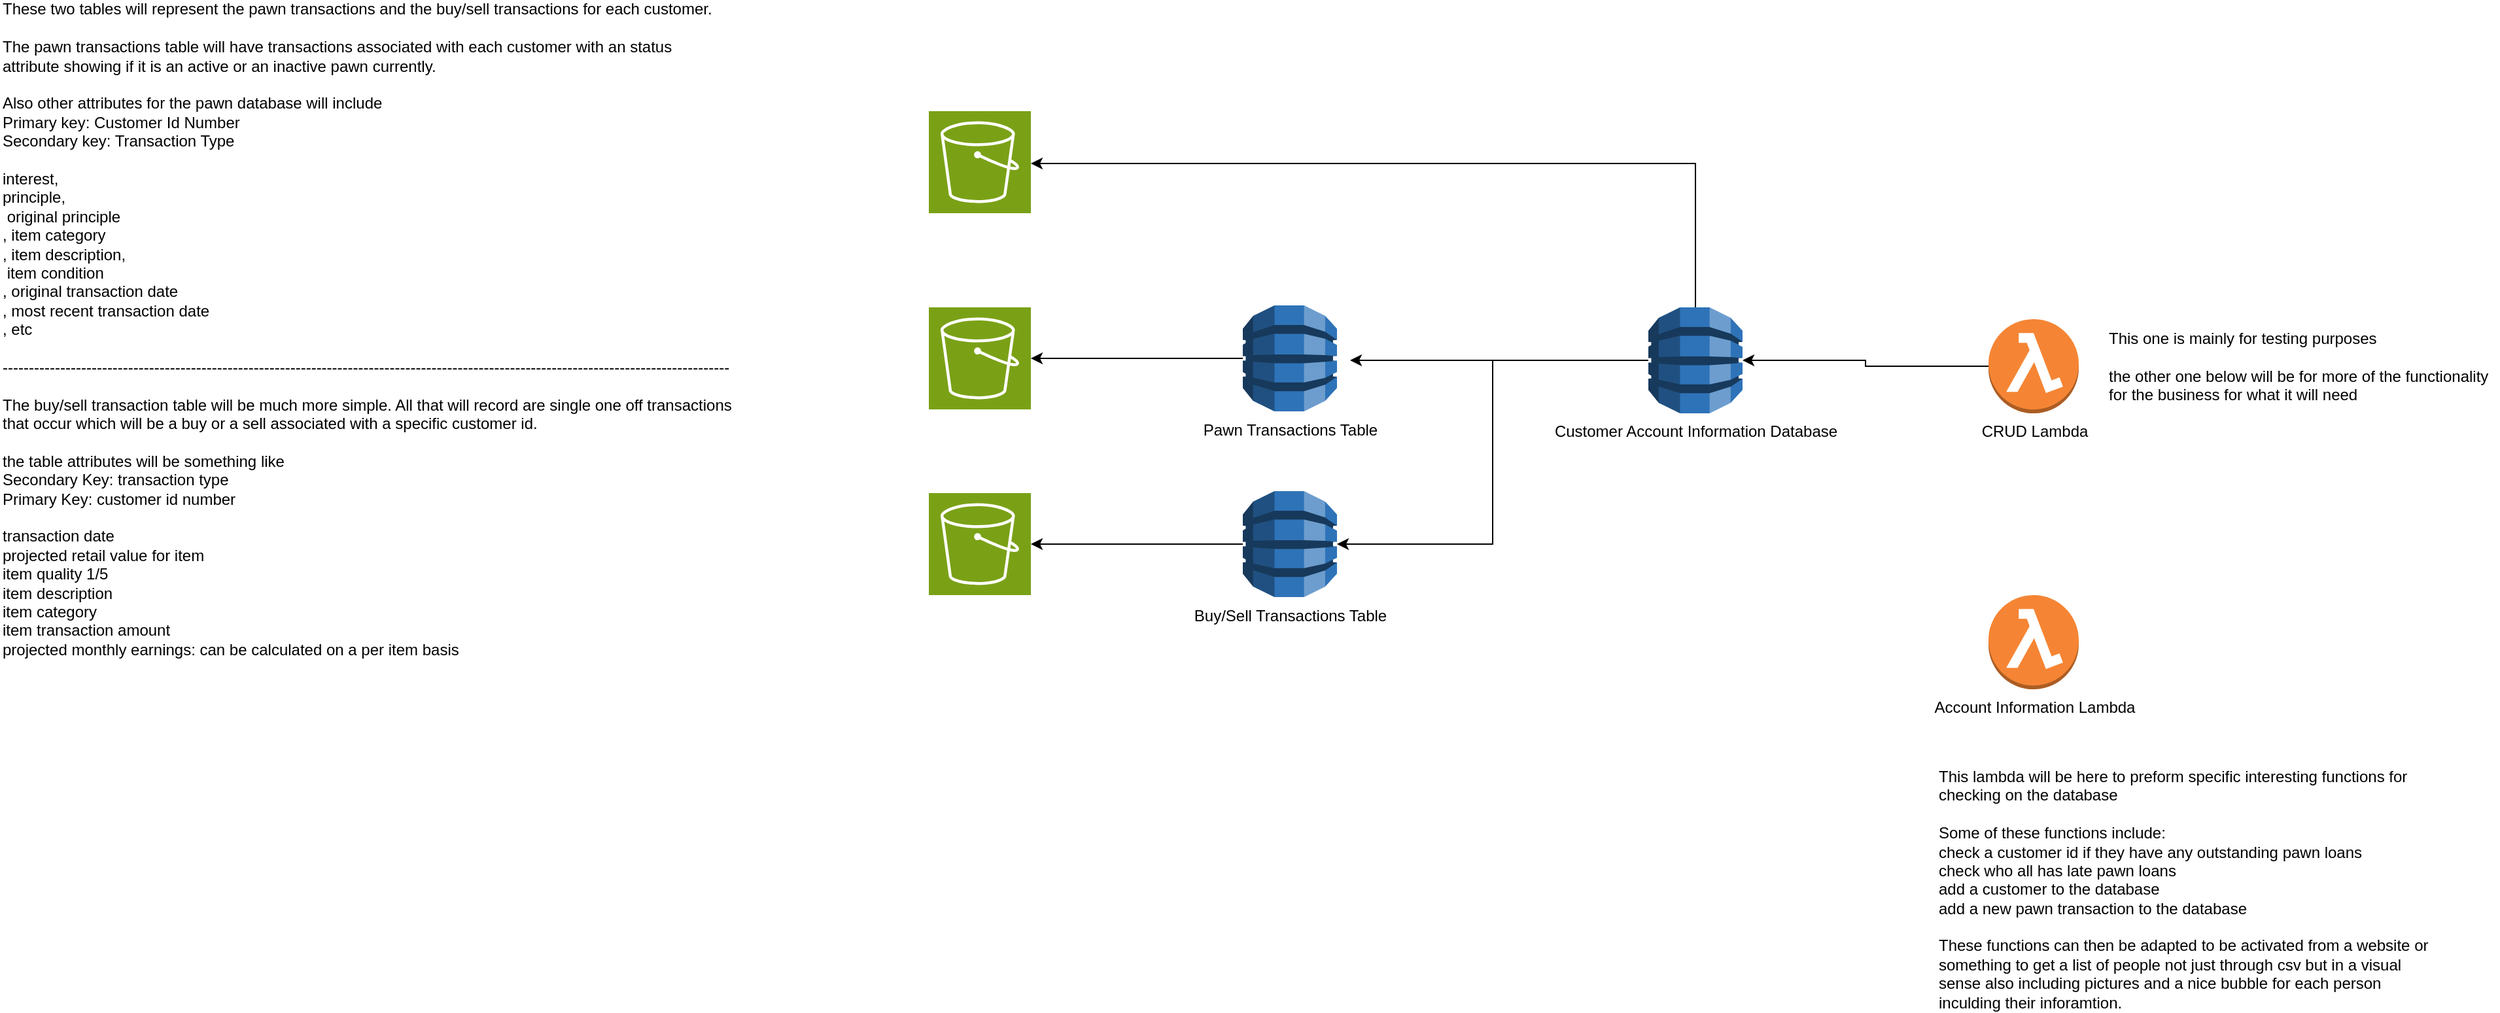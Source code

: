 <mxfile version="24.6.1" type="device">
  <diagram name="Page-1" id="JUo80E58ZNVEpi5yQ0EZ">
    <mxGraphModel dx="1745" dy="1675" grid="1" gridSize="10" guides="1" tooltips="1" connect="1" arrows="1" fold="1" page="1" pageScale="1" pageWidth="850" pageHeight="1100" math="0" shadow="0">
      <root>
        <mxCell id="0" />
        <mxCell id="1" parent="0" />
        <mxCell id="-IUbiqaL9EEUALCf6ftK-22" style="edgeStyle=orthogonalEdgeStyle;rounded=0;orthogonalLoop=1;jettySize=auto;html=1;" edge="1" parent="1" source="-IUbiqaL9EEUALCf6ftK-2" target="-IUbiqaL9EEUALCf6ftK-21">
          <mxGeometry relative="1" as="geometry">
            <Array as="points">
              <mxPoint x="626" y="100" />
            </Array>
          </mxGeometry>
        </mxCell>
        <mxCell id="-IUbiqaL9EEUALCf6ftK-2" value="Customer Account Information Database" style="outlineConnect=0;dashed=0;verticalLabelPosition=bottom;verticalAlign=top;align=center;html=1;shape=mxgraph.aws3.dynamo_db;fillColor=#2E73B8;gradientColor=none;" vertex="1" parent="1">
          <mxGeometry x="590" y="210" width="72" height="81" as="geometry" />
        </mxCell>
        <mxCell id="-IUbiqaL9EEUALCf6ftK-6" style="edgeStyle=orthogonalEdgeStyle;rounded=0;orthogonalLoop=1;jettySize=auto;html=1;entryX=1;entryY=0.5;entryDx=0;entryDy=0;entryPerimeter=0;" edge="1" parent="1" source="-IUbiqaL9EEUALCf6ftK-2">
          <mxGeometry relative="1" as="geometry">
            <mxPoint x="362" y="250.5" as="targetPoint" />
          </mxGeometry>
        </mxCell>
        <mxCell id="-IUbiqaL9EEUALCf6ftK-11" value="Pawn Transactions Table" style="outlineConnect=0;dashed=0;verticalLabelPosition=bottom;verticalAlign=top;align=center;html=1;shape=mxgraph.aws3.dynamo_db;fillColor=#2E73B8;gradientColor=none;" vertex="1" parent="1">
          <mxGeometry x="280" y="208.5" width="72" height="81" as="geometry" />
        </mxCell>
        <mxCell id="-IUbiqaL9EEUALCf6ftK-26" style="edgeStyle=orthogonalEdgeStyle;rounded=0;orthogonalLoop=1;jettySize=auto;html=1;" edge="1" parent="1" source="-IUbiqaL9EEUALCf6ftK-12" target="-IUbiqaL9EEUALCf6ftK-23">
          <mxGeometry relative="1" as="geometry" />
        </mxCell>
        <mxCell id="-IUbiqaL9EEUALCf6ftK-12" value="Buy/Sell Transactions Table" style="outlineConnect=0;dashed=0;verticalLabelPosition=bottom;verticalAlign=top;align=center;html=1;shape=mxgraph.aws3.dynamo_db;fillColor=#2E73B8;gradientColor=none;" vertex="1" parent="1">
          <mxGeometry x="280" y="350.5" width="72" height="81" as="geometry" />
        </mxCell>
        <mxCell id="-IUbiqaL9EEUALCf6ftK-13" style="edgeStyle=orthogonalEdgeStyle;rounded=0;orthogonalLoop=1;jettySize=auto;html=1;entryX=1;entryY=0.5;entryDx=0;entryDy=0;entryPerimeter=0;" edge="1" parent="1" source="-IUbiqaL9EEUALCf6ftK-2" target="-IUbiqaL9EEUALCf6ftK-12">
          <mxGeometry relative="1" as="geometry">
            <Array as="points">
              <mxPoint x="471" y="250" />
              <mxPoint x="471" y="391" />
            </Array>
          </mxGeometry>
        </mxCell>
        <mxCell id="-IUbiqaL9EEUALCf6ftK-14" value="These two tables will represent the pawn transactions and the buy/sell transactions for each customer.&lt;div&gt;&lt;br&gt;&lt;/div&gt;&lt;div&gt;The pawn transactions table will have transactions associated with each customer with an status attribute showing if it is an active or an inactive pawn currently.&lt;/div&gt;&lt;div&gt;&lt;br&gt;&lt;/div&gt;&lt;div&gt;Also other attributes for the pawn database will include&amp;nbsp;&lt;/div&gt;&lt;div&gt;Primary key: Customer Id Number&lt;/div&gt;&lt;div&gt;Secondary key: Transaction Type&lt;/div&gt;&lt;div&gt;&lt;br&gt;&lt;/div&gt;&lt;div&gt;interest,&amp;nbsp;&lt;/div&gt;&lt;div&gt;principle,&lt;/div&gt;&lt;div&gt;&amp;nbsp;original principle&lt;/div&gt;&lt;div&gt;, item category&lt;/div&gt;&lt;div&gt;, item description,&lt;/div&gt;&lt;div&gt;&amp;nbsp;item condition&lt;/div&gt;&lt;div&gt;, original transaction date&lt;/div&gt;&lt;div&gt;, most recent transaction date&lt;/div&gt;&lt;div&gt;, etc&lt;/div&gt;&lt;div&gt;&lt;br&gt;&lt;/div&gt;&lt;div&gt;-----&lt;span style=&quot;background-color: initial;&quot;&gt;-----&lt;/span&gt;&lt;span style=&quot;background-color: initial;&quot;&gt;-----&lt;/span&gt;&lt;span style=&quot;background-color: initial;&quot;&gt;-----&lt;/span&gt;&lt;span style=&quot;background-color: initial;&quot;&gt;-----&lt;/span&gt;&lt;span style=&quot;background-color: initial;&quot;&gt;-----&lt;/span&gt;&lt;span style=&quot;background-color: initial;&quot;&gt;-----&lt;/span&gt;&lt;span style=&quot;background-color: initial;&quot;&gt;-----&lt;/span&gt;&lt;span style=&quot;background-color: initial;&quot;&gt;-----&lt;/span&gt;&lt;span style=&quot;background-color: initial;&quot;&gt;-----&lt;/span&gt;&lt;span style=&quot;background-color: initial;&quot;&gt;-----&lt;/span&gt;&lt;span style=&quot;background-color: initial;&quot;&gt;-----&lt;/span&gt;&lt;span style=&quot;background-color: initial;&quot;&gt;-----&lt;/span&gt;&lt;span style=&quot;background-color: initial;&quot;&gt;-----&lt;/span&gt;&lt;span style=&quot;background-color: initial;&quot;&gt;-----&lt;/span&gt;&lt;span style=&quot;background-color: initial;&quot;&gt;-----&lt;/span&gt;&lt;span style=&quot;background-color: initial;&quot;&gt;-----&lt;/span&gt;&lt;span style=&quot;background-color: initial;&quot;&gt;-----&lt;/span&gt;&lt;span style=&quot;background-color: initial;&quot;&gt;-----&lt;/span&gt;&lt;span style=&quot;background-color: initial;&quot;&gt;-----&lt;/span&gt;&lt;span style=&quot;background-color: initial;&quot;&gt;-----&lt;/span&gt;&lt;span style=&quot;background-color: initial;&quot;&gt;-----&lt;/span&gt;&lt;span style=&quot;background-color: initial;&quot;&gt;-----&lt;/span&gt;&lt;span style=&quot;background-color: initial;&quot;&gt;-----&lt;/span&gt;&lt;span style=&quot;background-color: initial;&quot;&gt;-----&lt;/span&gt;&lt;span style=&quot;background-color: initial;&quot;&gt;-----&lt;/span&gt;&lt;span style=&quot;background-color: initial;&quot;&gt;-----&lt;/span&gt;&lt;span style=&quot;background-color: initial;&quot;&gt;----&lt;/span&gt;&lt;br&gt;&lt;/div&gt;&lt;div&gt;&lt;br&gt;&lt;/div&gt;&lt;div&gt;The buy/sell transaction table will be much more simple. All that will record are single one off transactions that occur which will be a buy or a sell associated with a specific customer id.&lt;/div&gt;&lt;div&gt;&lt;br&gt;&lt;/div&gt;&lt;div&gt;the table attributes will be something like&lt;/div&gt;&lt;div&gt;&lt;div&gt;Secondary Key: transaction type&lt;/div&gt;&lt;div&gt;Primary Key: customer id number&lt;/div&gt;&lt;/div&gt;&lt;div&gt;&lt;br&gt;&lt;/div&gt;&lt;div&gt;transaction date&lt;/div&gt;&lt;div&gt;projected retail value for item&amp;nbsp;&lt;/div&gt;&lt;div&gt;item quality 1/5&lt;/div&gt;&lt;div&gt;item description&lt;/div&gt;&lt;div&gt;item category&lt;/div&gt;&lt;div&gt;item transaction amount&lt;/div&gt;&lt;div&gt;projected monthly earnings: can be calculated on a per item basis&lt;/div&gt;&lt;div&gt;&lt;br&gt;&lt;/div&gt;" style="text;html=1;align=left;verticalAlign=middle;whiteSpace=wrap;rounded=0;" vertex="1" parent="1">
          <mxGeometry x="-670" y="219" width="560" height="30" as="geometry" />
        </mxCell>
        <mxCell id="-IUbiqaL9EEUALCf6ftK-16" style="edgeStyle=orthogonalEdgeStyle;rounded=0;orthogonalLoop=1;jettySize=auto;html=1;" edge="1" parent="1" source="-IUbiqaL9EEUALCf6ftK-15" target="-IUbiqaL9EEUALCf6ftK-2">
          <mxGeometry relative="1" as="geometry" />
        </mxCell>
        <mxCell id="-IUbiqaL9EEUALCf6ftK-15" value="CRUD Lambda" style="outlineConnect=0;dashed=0;verticalLabelPosition=bottom;verticalAlign=top;align=center;html=1;shape=mxgraph.aws3.lambda_function;fillColor=#F58534;gradientColor=none;" vertex="1" parent="1">
          <mxGeometry x="850" y="219" width="69" height="72" as="geometry" />
        </mxCell>
        <mxCell id="-IUbiqaL9EEUALCf6ftK-18" value="Account Information Lambda" style="outlineConnect=0;dashed=0;verticalLabelPosition=bottom;verticalAlign=top;align=center;html=1;shape=mxgraph.aws3.lambda_function;fillColor=#F58534;gradientColor=none;" vertex="1" parent="1">
          <mxGeometry x="850" y="430" width="69" height="72" as="geometry" />
        </mxCell>
        <mxCell id="-IUbiqaL9EEUALCf6ftK-19" value="This lambda will be here to preform specific interesting functions for checking on the database&lt;div&gt;&lt;br&gt;&lt;/div&gt;&lt;div&gt;Some of these functions include:&lt;/div&gt;&lt;div&gt;check a customer id if they have any outstanding pawn loans&lt;/div&gt;&lt;div&gt;check who all has late pawn loans&lt;/div&gt;&lt;div&gt;add a customer to the database&lt;/div&gt;&lt;div&gt;add a new pawn transaction to the database&lt;/div&gt;&lt;div&gt;&lt;br&gt;&lt;/div&gt;&lt;div&gt;These functions can then be adapted to be activated from a website or something to get a list of people not just through csv but in a visual sense also including pictures and a nice bubble for each person inculding their inforamtion.&lt;/div&gt;" style="text;html=1;align=left;verticalAlign=middle;whiteSpace=wrap;rounded=0;" vertex="1" parent="1">
          <mxGeometry x="810" y="640" width="380" height="30" as="geometry" />
        </mxCell>
        <mxCell id="-IUbiqaL9EEUALCf6ftK-20" value="This one is mainly for testing purposes&lt;div&gt;&lt;br&gt;&lt;/div&gt;&lt;div&gt;the other one below will be for more of the functionality for the business for what it will need&lt;/div&gt;" style="text;html=1;align=left;verticalAlign=middle;whiteSpace=wrap;rounded=0;" vertex="1" parent="1">
          <mxGeometry x="940" y="240" width="300" height="30" as="geometry" />
        </mxCell>
        <mxCell id="-IUbiqaL9EEUALCf6ftK-21" value="&lt;font color=&quot;#ffffff&quot;&gt;Customer Pictures portraits&lt;/font&gt;" style="sketch=0;points=[[0,0,0],[0.25,0,0],[0.5,0,0],[0.75,0,0],[1,0,0],[0,1,0],[0.25,1,0],[0.5,1,0],[0.75,1,0],[1,1,0],[0,0.25,0],[0,0.5,0],[0,0.75,0],[1,0.25,0],[1,0.5,0],[1,0.75,0]];outlineConnect=0;fontColor=#232F3E;fillColor=#7AA116;strokeColor=#ffffff;dashed=0;verticalLabelPosition=bottom;verticalAlign=top;align=center;html=1;fontSize=12;fontStyle=0;aspect=fixed;shape=mxgraph.aws4.resourceIcon;resIcon=mxgraph.aws4.s3;" vertex="1" parent="1">
          <mxGeometry x="40" y="60" width="78" height="78" as="geometry" />
        </mxCell>
        <mxCell id="-IUbiqaL9EEUALCf6ftK-23" value="&lt;font color=&quot;#ffffff&quot;&gt;Customer Pictures buy/sell&lt;/font&gt;" style="sketch=0;points=[[0,0,0],[0.25,0,0],[0.5,0,0],[0.75,0,0],[1,0,0],[0,1,0],[0.25,1,0],[0.5,1,0],[0.75,1,0],[1,1,0],[0,0.25,0],[0,0.5,0],[0,0.75,0],[1,0.25,0],[1,0.5,0],[1,0.75,0]];outlineConnect=0;fontColor=#232F3E;fillColor=#7AA116;strokeColor=#ffffff;dashed=0;verticalLabelPosition=bottom;verticalAlign=top;align=center;html=1;fontSize=12;fontStyle=0;aspect=fixed;shape=mxgraph.aws4.resourceIcon;resIcon=mxgraph.aws4.s3;" vertex="1" parent="1">
          <mxGeometry x="40" y="352" width="78" height="78" as="geometry" />
        </mxCell>
        <mxCell id="-IUbiqaL9EEUALCf6ftK-24" value="&lt;font color=&quot;#ffffff&quot;&gt;Customer Pictures Pawn&lt;/font&gt;" style="sketch=0;points=[[0,0,0],[0.25,0,0],[0.5,0,0],[0.75,0,0],[1,0,0],[0,1,0],[0.25,1,0],[0.5,1,0],[0.75,1,0],[1,1,0],[0,0.25,0],[0,0.5,0],[0,0.75,0],[1,0.25,0],[1,0.5,0],[1,0.75,0]];outlineConnect=0;fontColor=#232F3E;fillColor=#7AA116;strokeColor=#ffffff;dashed=0;verticalLabelPosition=bottom;verticalAlign=top;align=center;html=1;fontSize=12;fontStyle=0;aspect=fixed;shape=mxgraph.aws4.resourceIcon;resIcon=mxgraph.aws4.s3;" vertex="1" parent="1">
          <mxGeometry x="40" y="210" width="78" height="78" as="geometry" />
        </mxCell>
        <mxCell id="-IUbiqaL9EEUALCf6ftK-25" style="edgeStyle=orthogonalEdgeStyle;rounded=0;orthogonalLoop=1;jettySize=auto;html=1;entryX=1;entryY=0.5;entryDx=0;entryDy=0;entryPerimeter=0;" edge="1" parent="1" source="-IUbiqaL9EEUALCf6ftK-11" target="-IUbiqaL9EEUALCf6ftK-24">
          <mxGeometry relative="1" as="geometry" />
        </mxCell>
      </root>
    </mxGraphModel>
  </diagram>
</mxfile>
